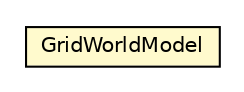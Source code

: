 #!/usr/local/bin/dot
#
# Class diagram 
# Generated by UMLGraph version R5_6_6-1-g9240c4 (http://www.umlgraph.org/)
#

digraph G {
	edge [fontname="Helvetica",fontsize=10,labelfontname="Helvetica",labelfontsize=10];
	node [fontname="Helvetica",fontsize=10,shape=plaintext];
	nodesep=0.25;
	ranksep=0.5;
	// jason.environment.grid.GridWorldModel
	c21055 [label=<<table title="jason.environment.grid.GridWorldModel" border="0" cellborder="1" cellspacing="0" cellpadding="2" port="p" bgcolor="lemonChiffon" href="./GridWorldModel.html">
		<tr><td><table border="0" cellspacing="0" cellpadding="1">
<tr><td align="center" balign="center"> GridWorldModel </td></tr>
		</table></td></tr>
		</table>>, URL="./GridWorldModel.html", fontname="Helvetica", fontcolor="black", fontsize=10.0];
}

